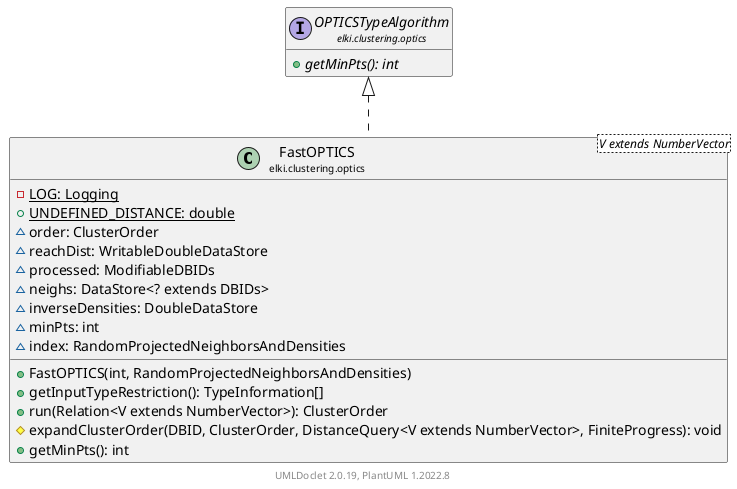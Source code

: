 @startuml
    remove .*\.(Instance|Par|Parameterizer|Factory)$
    set namespaceSeparator none
    hide empty fields
    hide empty methods

    class "<size:14>FastOPTICS\n<size:10>elki.clustering.optics" as elki.clustering.optics.FastOPTICS<V extends NumberVector> [[FastOPTICS.html]] {
        {static} -LOG: Logging
        {static} +UNDEFINED_DISTANCE: double
        ~order: ClusterOrder
        ~reachDist: WritableDoubleDataStore
        ~processed: ModifiableDBIDs
        ~neighs: DataStore<? extends DBIDs>
        ~inverseDensities: DoubleDataStore
        ~minPts: int
        ~index: RandomProjectedNeighborsAndDensities
        +FastOPTICS(int, RandomProjectedNeighborsAndDensities)
        +getInputTypeRestriction(): TypeInformation[]
        +run(Relation<V extends NumberVector>): ClusterOrder
        #expandClusterOrder(DBID, ClusterOrder, DistanceQuery<V extends NumberVector>, FiniteProgress): void
        +getMinPts(): int
    }

    interface "<size:14>OPTICSTypeAlgorithm\n<size:10>elki.clustering.optics" as elki.clustering.optics.OPTICSTypeAlgorithm [[OPTICSTypeAlgorithm.html]] {
        {abstract} +getMinPts(): int
    }
    class "<size:14>FastOPTICS.Par\n<size:10>elki.clustering.optics" as elki.clustering.optics.FastOPTICS.Par<V extends NumberVector>

    elki.clustering.optics.OPTICSTypeAlgorithm <|.. elki.clustering.optics.FastOPTICS
    elki.clustering.optics.FastOPTICS +-- elki.clustering.optics.FastOPTICS.Par

    center footer UMLDoclet 2.0.19, PlantUML 1.2022.8
@enduml
